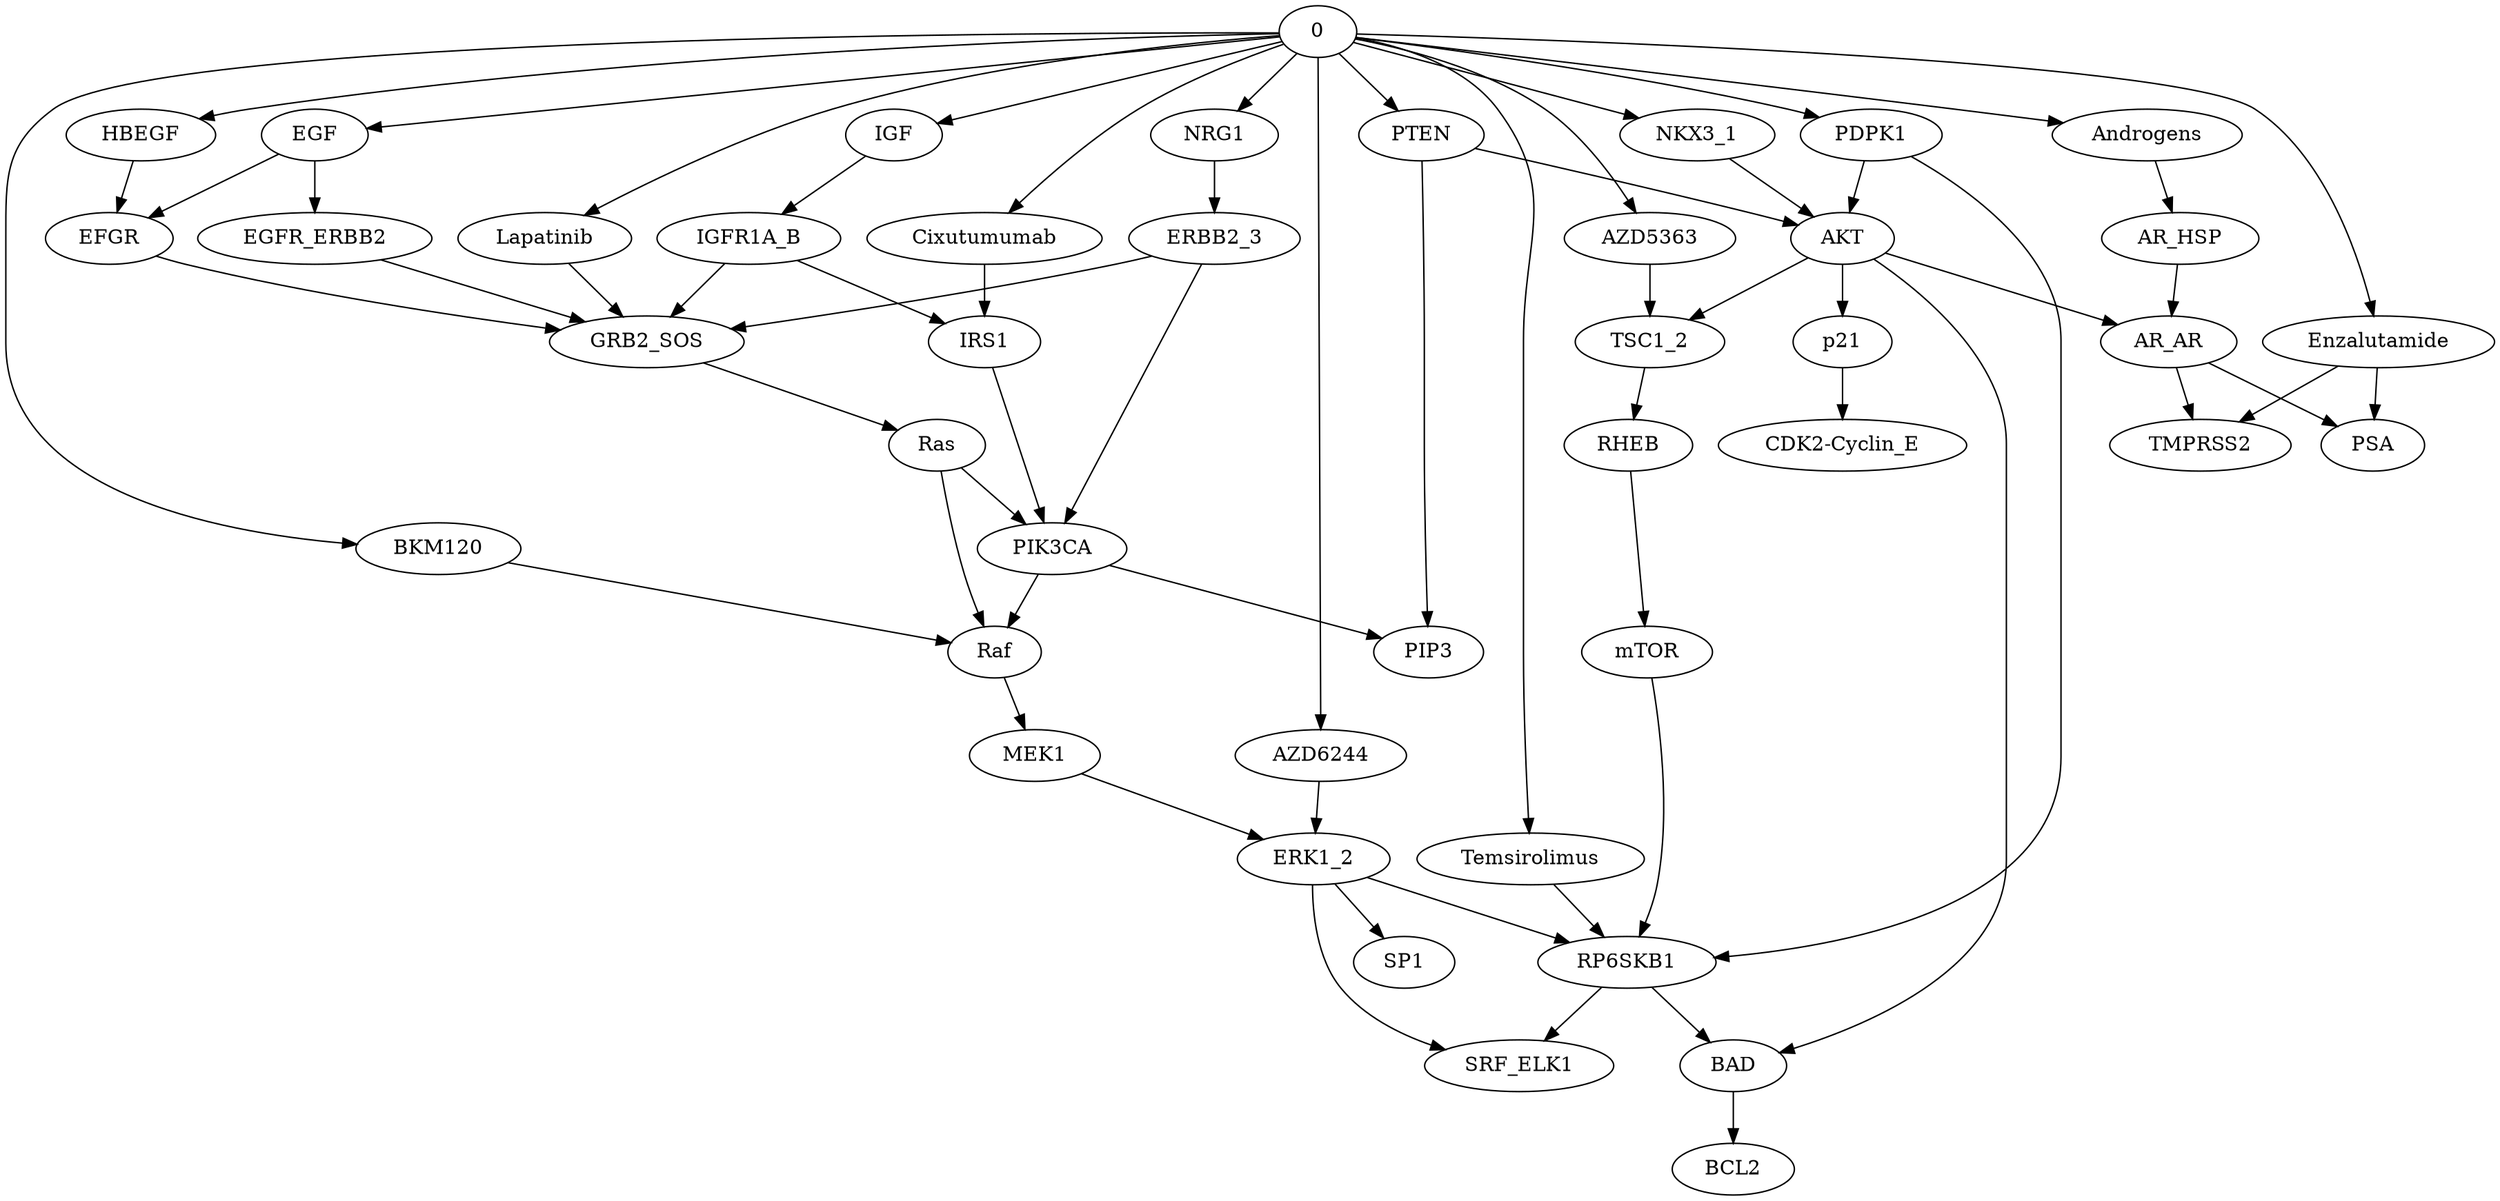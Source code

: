 strict digraph  {
" SRF_ELK1 " [equation="  ( ERK1_2 && (  (  ( RP6SKB1 )  )  ) ) "];
" ERBB2_3 " [equation="  ( NRG1 ) "];
" ERK1_2 " [equation="  ( MEK1 && (  (  ( ! AZD6244 )  )  ) ) "];
" RHEB " [equation="  ! (  ( TSC1_2 )  ) "];
" Ras " [equation="  ( GRB2_SOS ) "];
" SP1 " [equation="  ( ERK1_2 ) "];
" IGFR1A_B " [equation="  ( IGF ) "];
" TMPRSS2 " [equation="  ( AR_AR && (  (  ( ! Enzalutamide )  )  ) ) "];
" EFGR " [equation="  ( EGF )  || ( HBEGF ) "];
" AKT " [equation="  (  ( PTEN && (  (  ( ! NKX3_1 && ! PDPK1 )  )  ) )  || ( NKX3_1 && (  (  ( ! PTEN && ! PDPK1 )  )  ) )  || ( PDPK1 )  ) || ! ( NKX3_1 || PTEN || PDPK1 ) "];
" AR_AR " [equation="  ( AKT )  || ( AR_HSP ) "];
" BAD " [equation="  ! (  ( AKT )  || ( RP6SKB1 )  ) "];
" AR_HSP " [equation="  ( Androgens ) "];
" MEK1 " [equation="  ( Raf ) "];
" mTOR " [equation="  ( RHEB ) "];
" p21 " [equation="  ! (  ( AKT )  ) "];
" PIP3 " [equation="  (  ( PIK3CA  ) && ! ( PTEN  )  ) "];
" TSC1_2 " [equation="  ! (  ( AKT && (  (  ( ! AZD5363 )  )  ) )  ) "];
" GRB2_SOS " [equation="  ( EFGR && (  (  ( ! Lapatinib )  )  ) )  || ( ERBB2_3 && (  (  ( ! Lapatinib )  )  ) )  || ( EGFR_ERBB2 && (  (  ( ! Lapatinib )  )  ) )  || ( IGFR1A_B ) "];
" CDK2-Cyclin_E " [equation="  ! (  ( p21 )  ) "];
" PDPK1 " [equation=" 0 "];
" Raf " [equation="  ( PIK3CA && (  (  ( ! BKM120 )  )  ) )  || ( Ras ) "];
" EGFR_ERBB2 " [equation="  ( EGF ) "];
" BCL2 " [equation="  ! (  ( BAD )  ) "];
" PIK3CA " [equation="  ( Ras )  || ( IRS1 )  || ( ERBB2_3 ) "];
" PSA " [equation="  ( AR_AR && (  (  ( ! Enzalutamide )  )  ) ) "];
" RP6SKB1 " [equation="  ( mTOR && (  (  ( ! Temsirolimus )  )  ) )  || ( PDPK1 )  || ( ERK1_2 ) "];
" IRS1 " [equation="  ( IGFR1A_B && (  (  ( ! Cixutumumab )  )  ) ) "];
" NKX3_1 " [equation=" 0 "];
" PTEN " [equation=" 0 "];
" Androgens " [equation=" 0 "];
" EGF " [equation=" 0 "];
" HBEGF " [equation=" 0 "];
" NRG1 " [equation=" 0 "];
" AZD6244 " [equation=" 0 "];
" Lapatinib " [equation=" 0 "];
" IGF " [equation=" 0 "];
" Cixutumumab " [equation=" 0 "];
" Enzalutamide " [equation=" 0 "];
" Temsirolimus " [equation=" 0 "];
" BKM120 " [equation=" 0 "];
" AZD5363 " [equation=" 0 "];
" 0 ";
" ERBB2_3 " -> " GRB2_SOS ";
" ERBB2_3 " -> " PIK3CA ";
" ERK1_2 " -> " SRF_ELK1 ";
" ERK1_2 " -> " SP1 ";
" ERK1_2 " -> " RP6SKB1 ";
" RHEB " -> " mTOR ";
" Ras " -> " Raf ";
" Ras " -> " PIK3CA ";
" IGFR1A_B " -> " GRB2_SOS ";
" IGFR1A_B " -> " IRS1 ";
" EFGR " -> " GRB2_SOS ";
" AKT " -> " AR_AR ";
" AKT " -> " BAD ";
" AKT " -> " p21 ";
" AKT " -> " TSC1_2 ";
" AR_AR " -> " TMPRSS2 ";
" AR_AR " -> " PSA ";
" BAD " -> " BCL2 ";
" AR_HSP " -> " AR_AR ";
" MEK1 " -> " ERK1_2 ";
" mTOR " -> " RP6SKB1 ";
" p21 " -> " CDK2-Cyclin_E ";
" TSC1_2 " -> " RHEB ";
" GRB2_SOS " -> " Ras ";
" PDPK1 " -> " AKT ";
" PDPK1 " -> " RP6SKB1 ";
" Raf " -> " MEK1 ";
" EGFR_ERBB2 " -> " GRB2_SOS ";
" PIK3CA " -> " PIP3 ";
" PIK3CA " -> " Raf ";
" RP6SKB1 " -> " SRF_ELK1 ";
" RP6SKB1 " -> " BAD ";
" IRS1 " -> " PIK3CA ";
" NKX3_1 " -> " AKT ";
" PTEN " -> " AKT ";
" PTEN " -> " PIP3 ";
" Androgens " -> " AR_HSP ";
" EGF " -> " EFGR ";
" EGF " -> " EGFR_ERBB2 ";
" HBEGF " -> " EFGR ";
" NRG1 " -> " ERBB2_3 ";
" AZD6244 " -> " ERK1_2 ";
" Lapatinib " -> " GRB2_SOS ";
" IGF " -> " IGFR1A_B ";
" Cixutumumab " -> " IRS1 ";
" Enzalutamide " -> " TMPRSS2 ";
" Enzalutamide " -> " PSA ";
" Temsirolimus " -> " RP6SKB1 ";
" BKM120 " -> " Raf ";
" AZD5363 " -> " TSC1_2 ";
" 0 " -> " PDPK1 ";
" 0 " -> " NKX3_1 ";
" 0 " -> " PTEN ";
" 0 " -> " Androgens ";
" 0 " -> " EGF ";
" 0 " -> " HBEGF ";
" 0 " -> " NRG1 ";
" 0 " -> " AZD6244 ";
" 0 " -> " Lapatinib ";
" 0 " -> " IGF ";
" 0 " -> " Cixutumumab ";
" 0 " -> " Enzalutamide ";
" 0 " -> " Temsirolimus ";
" 0 " -> " BKM120 ";
" 0 " -> " AZD5363 ";
}
